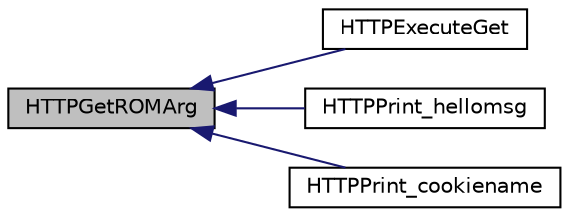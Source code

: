 digraph "HTTPGetROMArg"
{
  edge [fontname="Helvetica",fontsize="10",labelfontname="Helvetica",labelfontsize="10"];
  node [fontname="Helvetica",fontsize="10",shape=record];
  rankdir="LR";
  Node1 [label="HTTPGetROMArg",height=0.2,width=0.4,color="black", fillcolor="grey75", style="filled", fontcolor="black"];
  Node1 -> Node2 [dir="back",color="midnightblue",fontsize="10",style="solid"];
  Node2 [label="HTTPExecuteGet",height=0.2,width=0.4,color="black", fillcolor="white", style="filled",URL="$_custom_h_t_t_p_app_8c.html#a686ae35a16ecb63daffafcd015ddb070"];
  Node1 -> Node3 [dir="back",color="midnightblue",fontsize="10",style="solid"];
  Node3 [label="HTTPPrint_hellomsg",height=0.2,width=0.4,color="black", fillcolor="white", style="filled",URL="$_custom_h_t_t_p_app_8c.html#acf8576c68c9a8ab537fb51bc044d48e0"];
  Node1 -> Node4 [dir="back",color="midnightblue",fontsize="10",style="solid"];
  Node4 [label="HTTPPrint_cookiename",height=0.2,width=0.4,color="black", fillcolor="white", style="filled",URL="$_custom_h_t_t_p_app_8c.html#ac318647c176fae93d61114d06ce7dfc7"];
}
